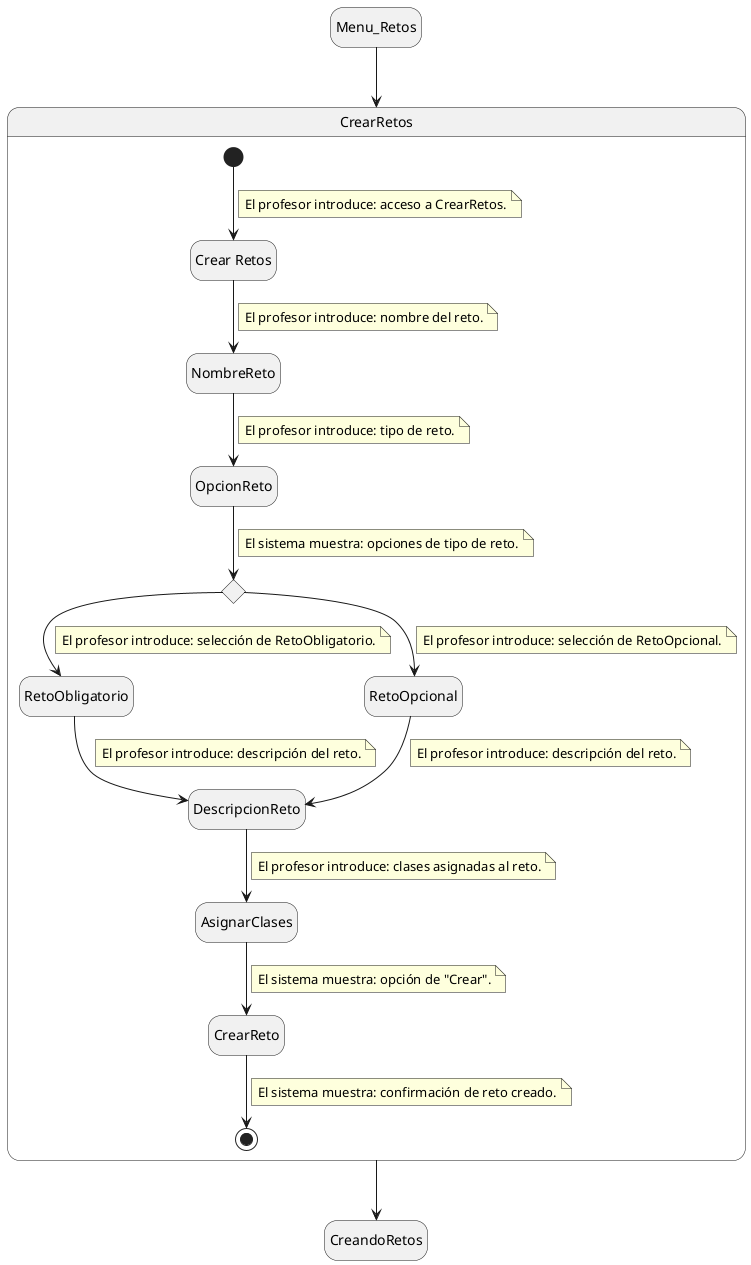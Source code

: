 @startuml

hide empty description

state Menu_Retos
state CreandoRetos

state CrearRetos {

    state IniciarRetos as "Crear Retos"
    [*] --> IniciarRetos
    note on link
        El profesor introduce: acceso a CrearRetos.
    end note

    IniciarRetos --> NombreReto
    note on link
        El profesor introduce: nombre del reto.
    end note

    NombreReto --> OpcionReto
    note on link
        El profesor introduce: tipo de reto.
    end note

    state reto <<choice>>
    OpcionReto --> reto
    note on link
        El sistema muestra: opciones de tipo de reto.
    end note

    reto --> RetoObligatorio
    note on link
        El profesor introduce: selección de RetoObligatorio.
    end note

    reto --> RetoOpcional
    note on link
        El profesor introduce: selección de RetoOpcional.
    end note

    RetoObligatorio --> DescripcionReto
    note on link
        El profesor introduce: descripción del reto.
    end note

    RetoOpcional --> DescripcionReto
    note on link
        El profesor introduce: descripción del reto.
    end note

    DescripcionReto --> AsignarClases
    note on link
        El profesor introduce: clases asignadas al reto.
    end note

    AsignarClases --> CrearReto
    note on link
        El sistema muestra: opción de "Crear".
    end note

    CrearReto --> [*]
    note on link
        El sistema muestra: confirmación de reto creado.
    end note
}

Menu_Retos --> CrearRetos
CrearRetos --> CreandoRetos

@enduml
